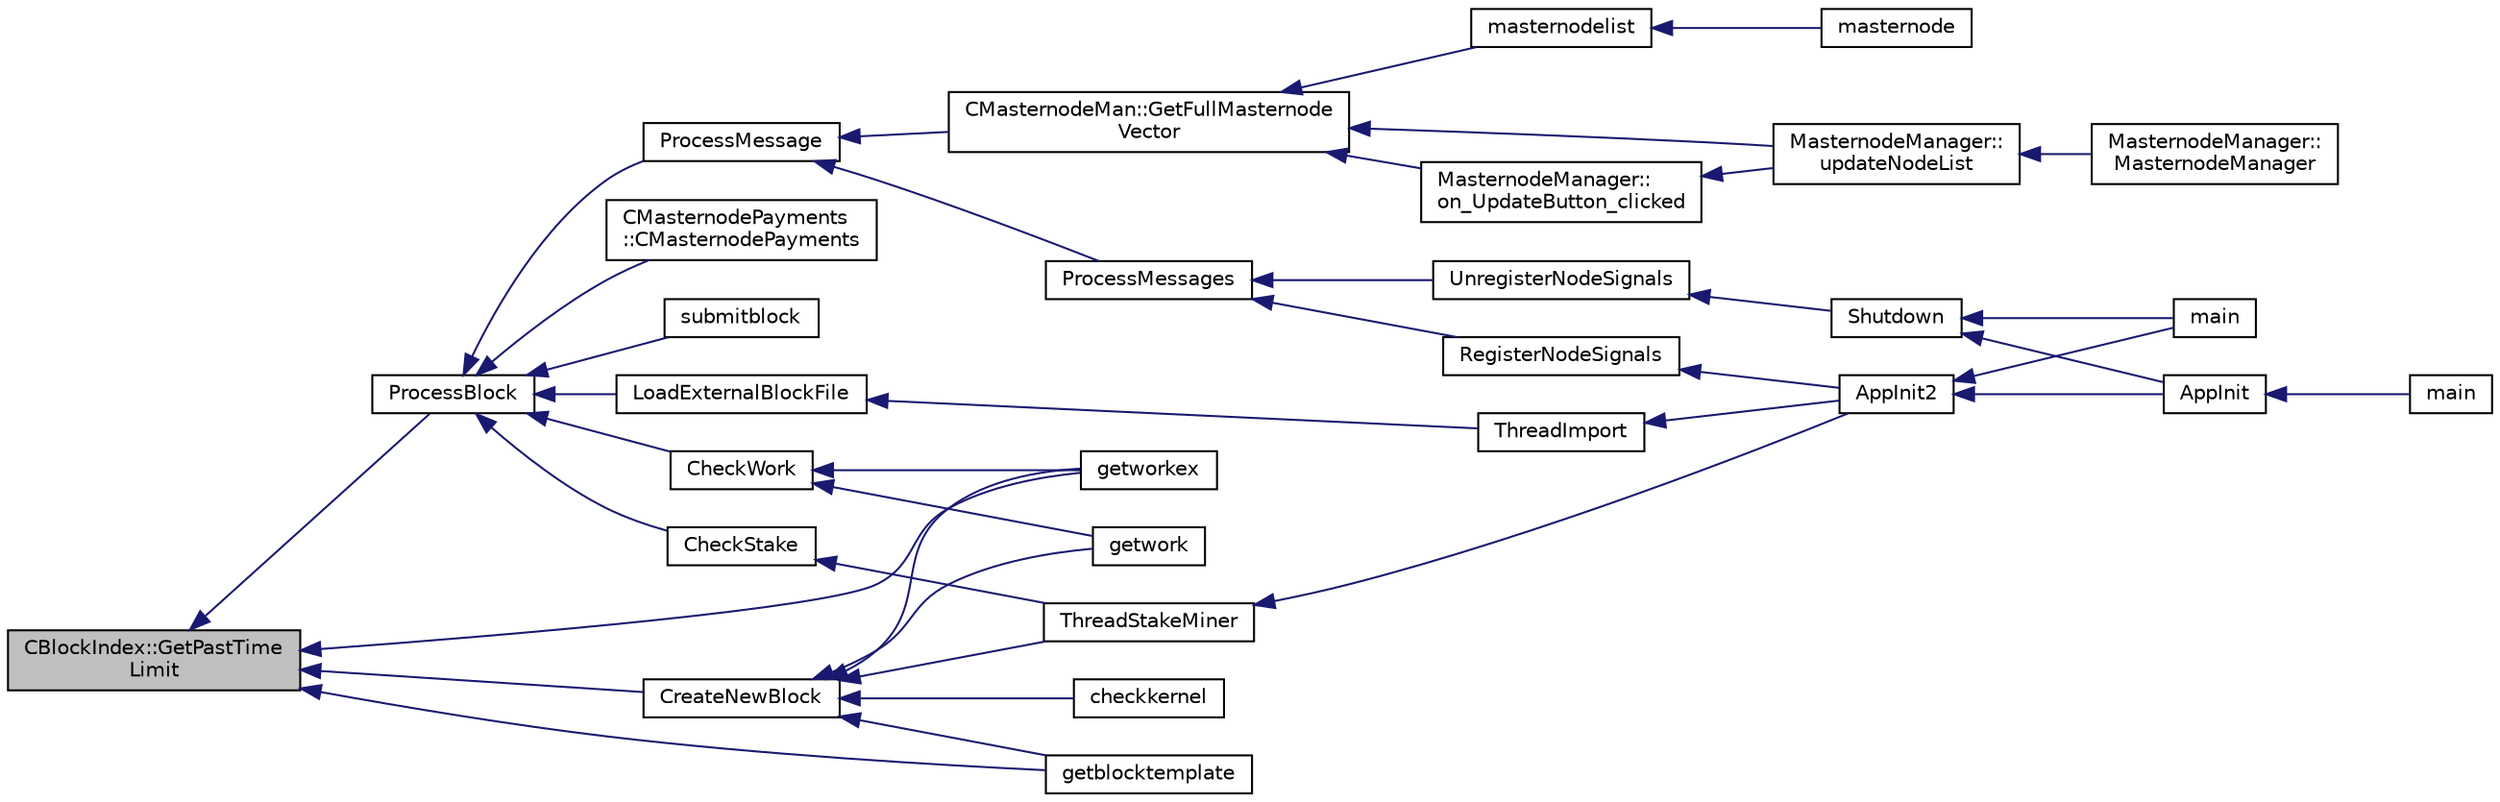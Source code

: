 digraph "CBlockIndex::GetPastTimeLimit"
{
  edge [fontname="Helvetica",fontsize="10",labelfontname="Helvetica",labelfontsize="10"];
  node [fontname="Helvetica",fontsize="10",shape=record];
  rankdir="LR";
  Node429 [label="CBlockIndex::GetPastTime\lLimit",height=0.2,width=0.4,color="black", fillcolor="grey75", style="filled", fontcolor="black"];
  Node429 -> Node430 [dir="back",color="midnightblue",fontsize="10",style="solid",fontname="Helvetica"];
  Node430 [label="ProcessBlock",height=0.2,width=0.4,color="black", fillcolor="white", style="filled",URL="$d4/dbf/main_8h.html#a7c8a7be3439bb5e1e40548a332a3cf29"];
  Node430 -> Node431 [dir="back",color="midnightblue",fontsize="10",style="solid",fontname="Helvetica"];
  Node431 [label="LoadExternalBlockFile",height=0.2,width=0.4,color="black", fillcolor="white", style="filled",URL="$df/d0a/main_8cpp.html#afbdbbb5a1b376748e5460cbcf644a9af"];
  Node431 -> Node432 [dir="back",color="midnightblue",fontsize="10",style="solid",fontname="Helvetica"];
  Node432 [label="ThreadImport",height=0.2,width=0.4,color="black", fillcolor="white", style="filled",URL="$d4/dbf/main_8h.html#a0189c34248cd89bbbe20d4d6045bd7c9"];
  Node432 -> Node433 [dir="back",color="midnightblue",fontsize="10",style="solid",fontname="Helvetica"];
  Node433 [label="AppInit2",height=0.2,width=0.4,color="black", fillcolor="white", style="filled",URL="$d8/dc0/init_8h.html#a1a4c1bfbf6ba1db77e988b89b9cadfd3",tooltip="Initialize ion. "];
  Node433 -> Node434 [dir="back",color="midnightblue",fontsize="10",style="solid",fontname="Helvetica"];
  Node434 [label="AppInit",height=0.2,width=0.4,color="black", fillcolor="white", style="filled",URL="$d4/d35/iond_8cpp.html#ac59316b767e6984e1285f0531275286b"];
  Node434 -> Node435 [dir="back",color="midnightblue",fontsize="10",style="solid",fontname="Helvetica"];
  Node435 [label="main",height=0.2,width=0.4,color="black", fillcolor="white", style="filled",URL="$d4/d35/iond_8cpp.html#a0ddf1224851353fc92bfbff6f499fa97"];
  Node433 -> Node436 [dir="back",color="midnightblue",fontsize="10",style="solid",fontname="Helvetica"];
  Node436 [label="main",height=0.2,width=0.4,color="black", fillcolor="white", style="filled",URL="$d5/d2d/ion_8cpp.html#a0ddf1224851353fc92bfbff6f499fa97"];
  Node430 -> Node437 [dir="back",color="midnightblue",fontsize="10",style="solid",fontname="Helvetica"];
  Node437 [label="ProcessMessage",height=0.2,width=0.4,color="black", fillcolor="white", style="filled",URL="$df/d0a/main_8cpp.html#a8ba92b1a4bce3c835e887a9073d17d8e"];
  Node437 -> Node438 [dir="back",color="midnightblue",fontsize="10",style="solid",fontname="Helvetica"];
  Node438 [label="ProcessMessages",height=0.2,width=0.4,color="black", fillcolor="white", style="filled",URL="$d4/dbf/main_8h.html#a196f9318f02448b85b28d612698934fd"];
  Node438 -> Node439 [dir="back",color="midnightblue",fontsize="10",style="solid",fontname="Helvetica"];
  Node439 [label="RegisterNodeSignals",height=0.2,width=0.4,color="black", fillcolor="white", style="filled",URL="$d4/dbf/main_8h.html#ab02615ff65f91d69f8d786ec900baa8a",tooltip="Register with a network node to receive its signals. "];
  Node439 -> Node433 [dir="back",color="midnightblue",fontsize="10",style="solid",fontname="Helvetica"];
  Node438 -> Node440 [dir="back",color="midnightblue",fontsize="10",style="solid",fontname="Helvetica"];
  Node440 [label="UnregisterNodeSignals",height=0.2,width=0.4,color="black", fillcolor="white", style="filled",URL="$d4/dbf/main_8h.html#a3ef0cc6e9d9d6435ee2a5569244d6ebd",tooltip="Unregister a network node. "];
  Node440 -> Node441 [dir="back",color="midnightblue",fontsize="10",style="solid",fontname="Helvetica"];
  Node441 [label="Shutdown",height=0.2,width=0.4,color="black", fillcolor="white", style="filled",URL="$d8/dc0/init_8h.html#ac5f038c2b480cf9ef5e19e3eba8dbaf9"];
  Node441 -> Node434 [dir="back",color="midnightblue",fontsize="10",style="solid",fontname="Helvetica"];
  Node441 -> Node436 [dir="back",color="midnightblue",fontsize="10",style="solid",fontname="Helvetica"];
  Node437 -> Node442 [dir="back",color="midnightblue",fontsize="10",style="solid",fontname="Helvetica"];
  Node442 [label="CMasternodeMan::GetFullMasternode\lVector",height=0.2,width=0.4,color="black", fillcolor="white", style="filled",URL="$dc/d6b/class_c_masternode_man.html#ab39e213a7601e1bef2eba1d5d63206f5"];
  Node442 -> Node443 [dir="back",color="midnightblue",fontsize="10",style="solid",fontname="Helvetica"];
  Node443 [label="MasternodeManager::\lupdateNodeList",height=0.2,width=0.4,color="black", fillcolor="white", style="filled",URL="$d9/d70/class_masternode_manager.html#a5485a8bd6ccf673027165cc1207dfae9"];
  Node443 -> Node444 [dir="back",color="midnightblue",fontsize="10",style="solid",fontname="Helvetica"];
  Node444 [label="MasternodeManager::\lMasternodeManager",height=0.2,width=0.4,color="black", fillcolor="white", style="filled",URL="$d9/d70/class_masternode_manager.html#ad18cb99065e056e6b791e2356de826bf"];
  Node442 -> Node445 [dir="back",color="midnightblue",fontsize="10",style="solid",fontname="Helvetica"];
  Node445 [label="MasternodeManager::\lon_UpdateButton_clicked",height=0.2,width=0.4,color="black", fillcolor="white", style="filled",URL="$d9/d70/class_masternode_manager.html#ae8d07b4d869e3eb09fe1be445eff0430"];
  Node445 -> Node443 [dir="back",color="midnightblue",fontsize="10",style="solid",fontname="Helvetica"];
  Node442 -> Node446 [dir="back",color="midnightblue",fontsize="10",style="solid",fontname="Helvetica"];
  Node446 [label="masternodelist",height=0.2,width=0.4,color="black", fillcolor="white", style="filled",URL="$d5/d6b/rpcstashedsend_8cpp.html#a3a7ed7e37f21eb2912afc6e776f7236c"];
  Node446 -> Node447 [dir="back",color="midnightblue",fontsize="10",style="solid",fontname="Helvetica"];
  Node447 [label="masternode",height=0.2,width=0.4,color="black", fillcolor="white", style="filled",URL="$d5/d6b/rpcstashedsend_8cpp.html#a30609e443aeb47c29ed0878d16b1b5e1"];
  Node430 -> Node448 [dir="back",color="midnightblue",fontsize="10",style="solid",fontname="Helvetica"];
  Node448 [label="CMasternodePayments\l::CMasternodePayments",height=0.2,width=0.4,color="black", fillcolor="white", style="filled",URL="$dc/d9a/class_c_masternode_payments.html#a4b9454f265a927528c881716e7649973"];
  Node430 -> Node449 [dir="back",color="midnightblue",fontsize="10",style="solid",fontname="Helvetica"];
  Node449 [label="CheckWork",height=0.2,width=0.4,color="black", fillcolor="white", style="filled",URL="$de/d13/miner_8h.html#aadd8a05aa6d8fae1c0f4daa5e971a12a",tooltip="Check mined proof-of-work block. "];
  Node449 -> Node450 [dir="back",color="midnightblue",fontsize="10",style="solid",fontname="Helvetica"];
  Node450 [label="getworkex",height=0.2,width=0.4,color="black", fillcolor="white", style="filled",URL="$d4/ddd/rpcmining_8cpp.html#aa40f86dc468a3f2ef4a3bba99e20a069"];
  Node449 -> Node451 [dir="back",color="midnightblue",fontsize="10",style="solid",fontname="Helvetica"];
  Node451 [label="getwork",height=0.2,width=0.4,color="black", fillcolor="white", style="filled",URL="$d4/ddd/rpcmining_8cpp.html#a356be62c93d38267a7da9e1cb644d547"];
  Node430 -> Node452 [dir="back",color="midnightblue",fontsize="10",style="solid",fontname="Helvetica"];
  Node452 [label="CheckStake",height=0.2,width=0.4,color="black", fillcolor="white", style="filled",URL="$de/d13/miner_8h.html#a68be4bcfa03b86095641eac5ca996fed",tooltip="Check mined proof-of-stake block. "];
  Node452 -> Node453 [dir="back",color="midnightblue",fontsize="10",style="solid",fontname="Helvetica"];
  Node453 [label="ThreadStakeMiner",height=0.2,width=0.4,color="black", fillcolor="white", style="filled",URL="$d6/de3/miner_8cpp.html#a31faece5ef0e403969b3d3debd79b352"];
  Node453 -> Node433 [dir="back",color="midnightblue",fontsize="10",style="solid",fontname="Helvetica"];
  Node430 -> Node454 [dir="back",color="midnightblue",fontsize="10",style="solid",fontname="Helvetica"];
  Node454 [label="submitblock",height=0.2,width=0.4,color="black", fillcolor="white", style="filled",URL="$d4/ddd/rpcmining_8cpp.html#a6fc1aa077add8cb1c74207056616134d"];
  Node429 -> Node455 [dir="back",color="midnightblue",fontsize="10",style="solid",fontname="Helvetica"];
  Node455 [label="CreateNewBlock",height=0.2,width=0.4,color="black", fillcolor="white", style="filled",URL="$de/d13/miner_8h.html#aca0de7d757e027c2b08bd101c68c1549"];
  Node455 -> Node453 [dir="back",color="midnightblue",fontsize="10",style="solid",fontname="Helvetica"];
  Node455 -> Node456 [dir="back",color="midnightblue",fontsize="10",style="solid",fontname="Helvetica"];
  Node456 [label="checkkernel",height=0.2,width=0.4,color="black", fillcolor="white", style="filled",URL="$d4/ddd/rpcmining_8cpp.html#a36ee2284a7252841b8a62a9531b6acbc"];
  Node455 -> Node450 [dir="back",color="midnightblue",fontsize="10",style="solid",fontname="Helvetica"];
  Node455 -> Node451 [dir="back",color="midnightblue",fontsize="10",style="solid",fontname="Helvetica"];
  Node455 -> Node457 [dir="back",color="midnightblue",fontsize="10",style="solid",fontname="Helvetica"];
  Node457 [label="getblocktemplate",height=0.2,width=0.4,color="black", fillcolor="white", style="filled",URL="$d4/ddd/rpcmining_8cpp.html#a27347eecedd59156c914fcb5ce488f9a"];
  Node429 -> Node450 [dir="back",color="midnightblue",fontsize="10",style="solid",fontname="Helvetica"];
  Node429 -> Node457 [dir="back",color="midnightblue",fontsize="10",style="solid",fontname="Helvetica"];
}
